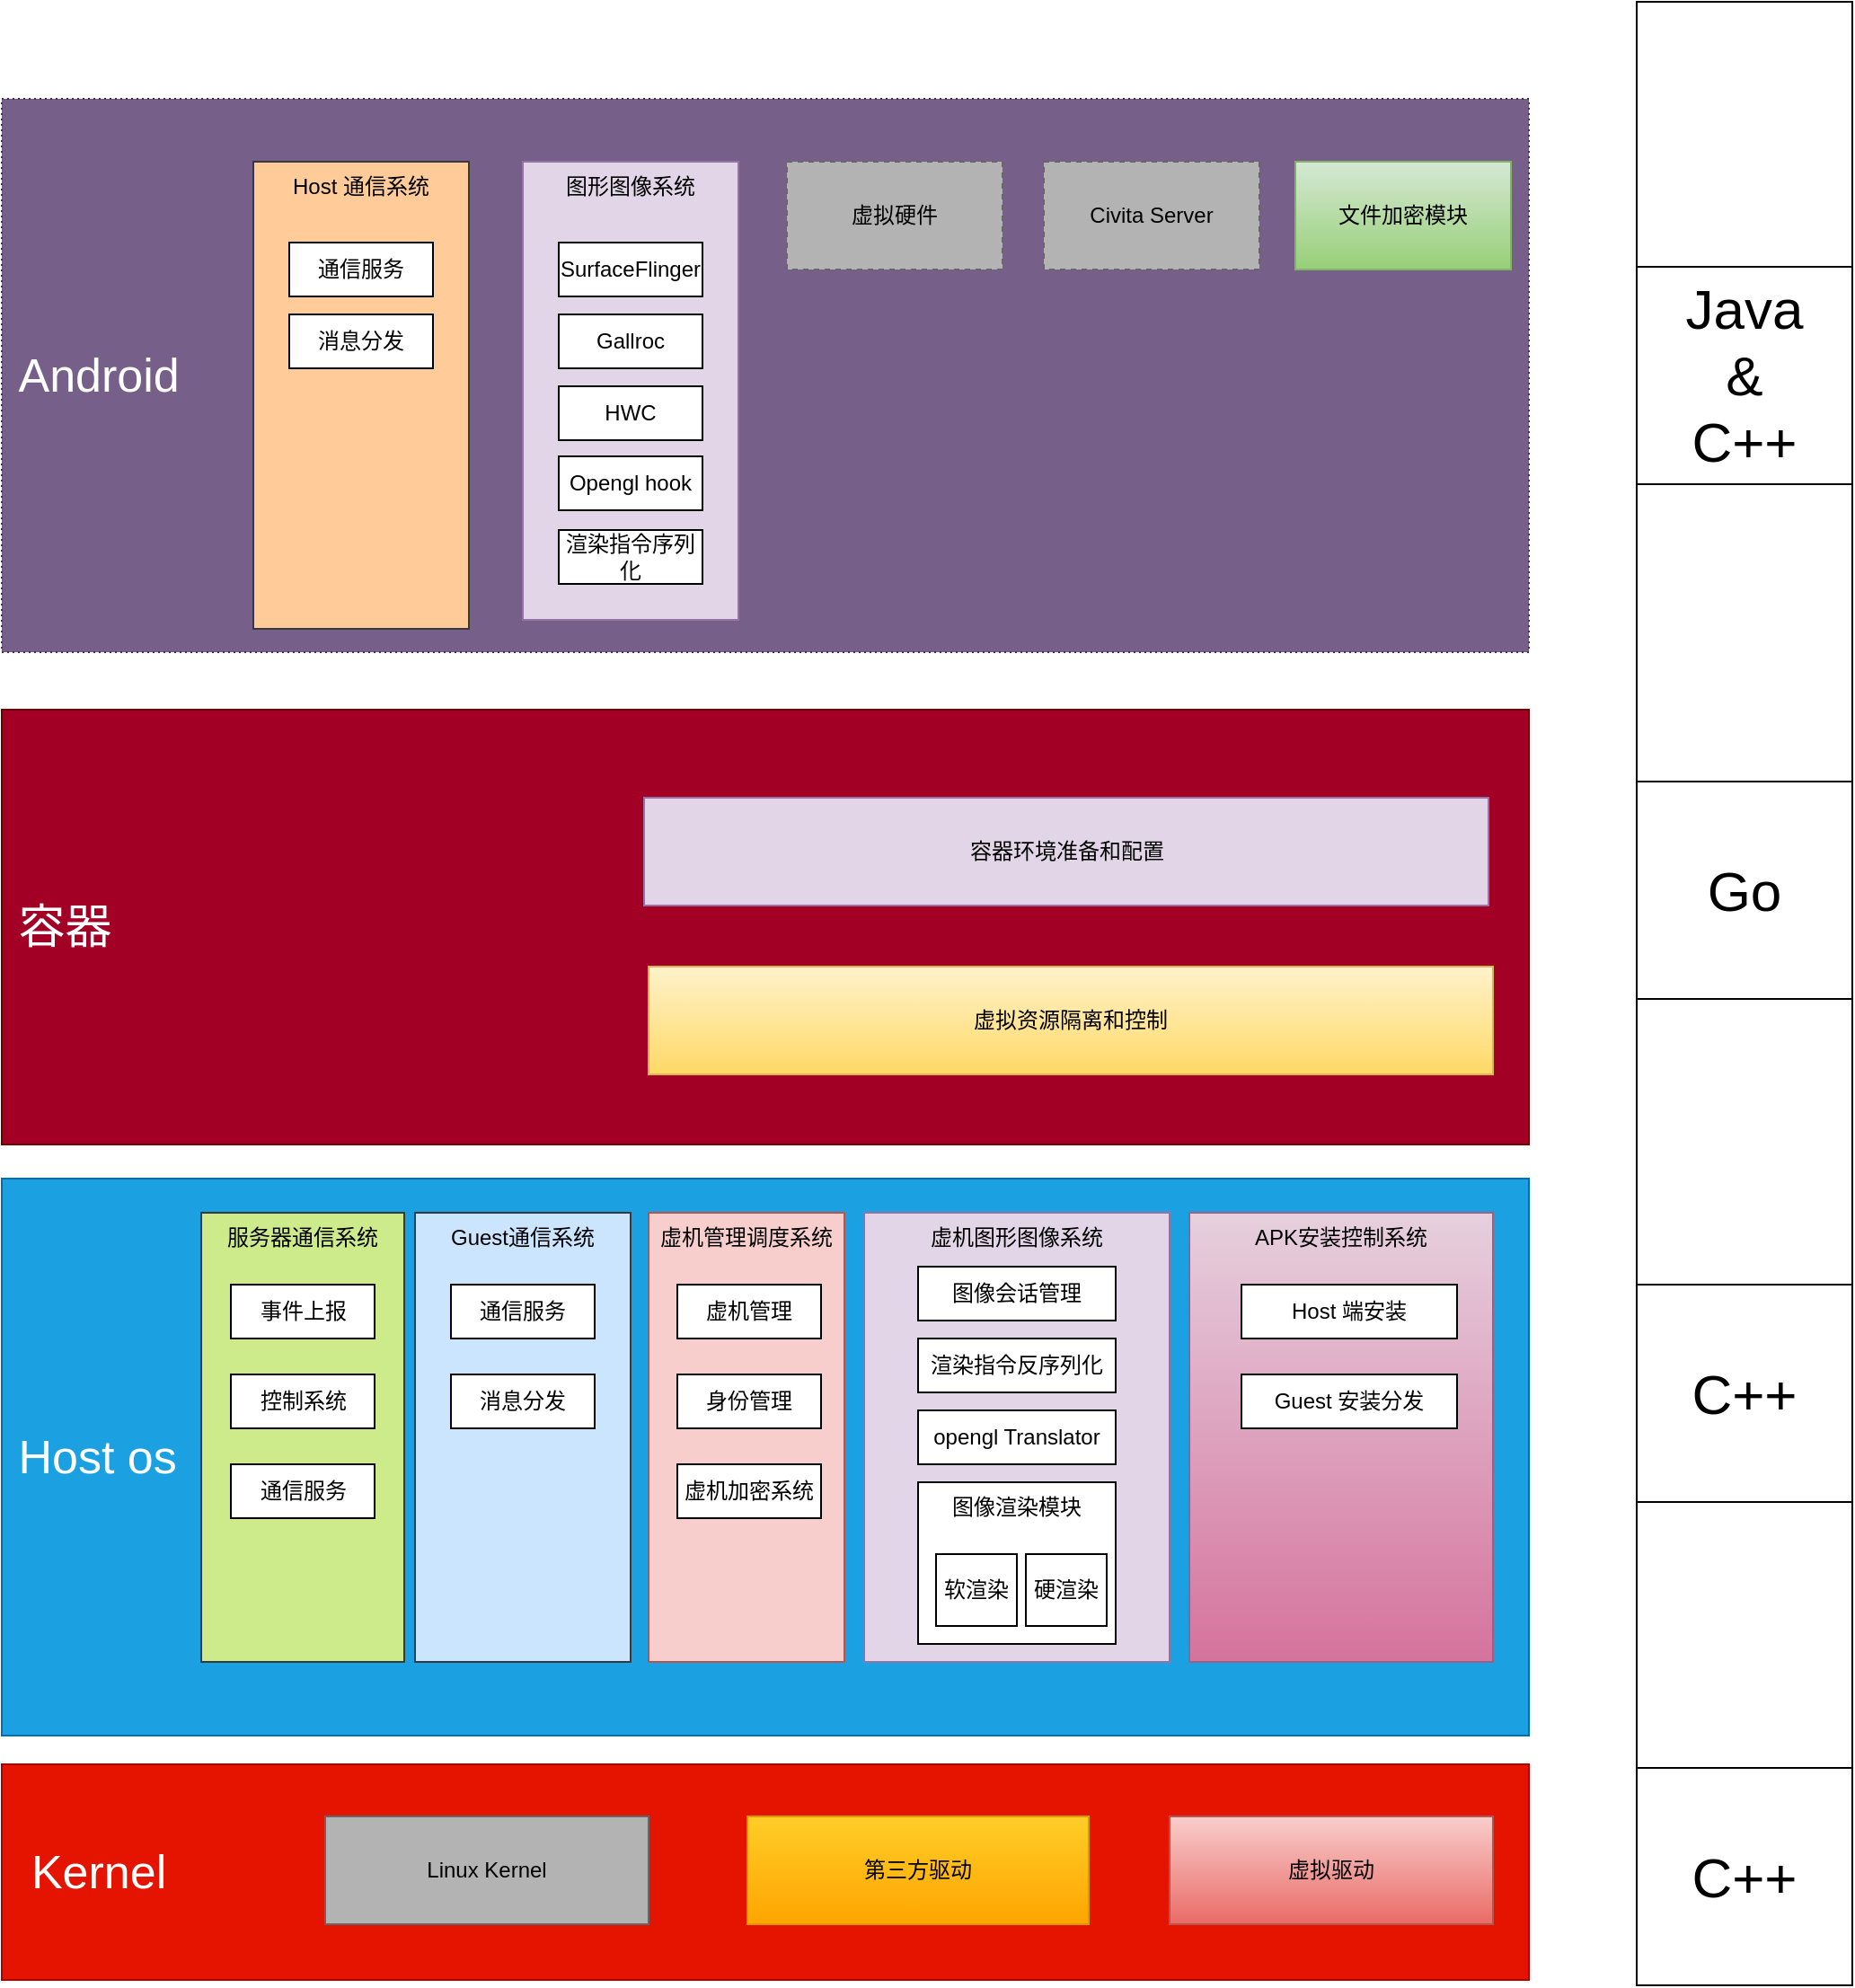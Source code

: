 <mxfile version="14.2.9" type="github">
  <diagram id="prtHgNgQTEPvFCAcTncT" name="Page-1">
    <mxGraphModel dx="1426" dy="890" grid="1" gridSize="10" guides="1" tooltips="1" connect="1" arrows="1" fold="1" page="1" pageScale="1" pageWidth="1100" pageHeight="850" math="0" shadow="0">
      <root>
        <mxCell id="0" />
        <mxCell id="1" parent="0" />
        <mxCell id="uRUTE57Q-J2DXaSNJVPR-22" value="&lt;font style=&quot;font-size: 26px&quot;&gt;&amp;nbsp; Kernel&lt;/font&gt;" style="rounded=0;whiteSpace=wrap;html=1;align=left;fillColor=#e51400;strokeColor=#B20000;fontColor=#ffffff;" parent="1" vertex="1">
          <mxGeometry x="40" y="1017" width="850" height="120" as="geometry" />
        </mxCell>
        <mxCell id="uRUTE57Q-J2DXaSNJVPR-25" value="&lt;span style=&quot;font-size: 26px&quot;&gt;&amp;nbsp;Host os&lt;/span&gt;" style="rounded=0;whiteSpace=wrap;html=1;align=left;fillColor=#1ba1e2;strokeColor=#006EAF;fontColor=#ffffff;" parent="1" vertex="1">
          <mxGeometry x="40" y="691" width="850" height="310" as="geometry" />
        </mxCell>
        <mxCell id="uRUTE57Q-J2DXaSNJVPR-26" value="Linux Kernel" style="rounded=0;whiteSpace=wrap;html=1;gradientColor=#b3b3b3;strokeColor=#666666;fillColor=#B3B3B3;" parent="1" vertex="1">
          <mxGeometry x="220" y="1046" width="180" height="60" as="geometry" />
        </mxCell>
        <mxCell id="uRUTE57Q-J2DXaSNJVPR-27" value="第三方驱动" style="rounded=0;whiteSpace=wrap;html=1;gradientColor=#ffa500;fillColor=#ffcd28;strokeColor=#d79b00;" parent="1" vertex="1">
          <mxGeometry x="455" y="1046" width="190" height="60" as="geometry" />
        </mxCell>
        <mxCell id="uRUTE57Q-J2DXaSNJVPR-28" value="虚拟驱动" style="rounded=0;whiteSpace=wrap;html=1;gradientColor=#ea6b66;fillColor=#f8cecc;strokeColor=#b85450;" parent="1" vertex="1">
          <mxGeometry x="690" y="1046" width="180" height="60" as="geometry" />
        </mxCell>
        <mxCell id="uRUTE57Q-J2DXaSNJVPR-30" value="虚机图形图像系统" style="rounded=0;whiteSpace=wrap;html=1;verticalAlign=top;fillColor=#e1d5e7;strokeColor=#9673a6;" parent="1" vertex="1">
          <mxGeometry x="520" y="710" width="170" height="250" as="geometry" />
        </mxCell>
        <mxCell id="uRUTE57Q-J2DXaSNJVPR-33" value="&lt;span style=&quot;font-size: 26px&quot;&gt;&amp;nbsp;Android&lt;/span&gt;" style="rounded=0;whiteSpace=wrap;html=1;align=left;fillColor=#76608a;strokeColor=#432D57;dashed=1;dashPattern=1 2;fontColor=#ffffff;" parent="1" vertex="1">
          <mxGeometry x="40" y="90" width="850" height="308" as="geometry" />
        </mxCell>
        <mxCell id="uRUTE57Q-J2DXaSNJVPR-34" value="Civita Server" style="rounded=0;whiteSpace=wrap;html=1;labelBackgroundColor=none;dashed=1;gradientColor=#b3b3b3;strokeColor=#666666;fillColor=#B3B3B3;" parent="1" vertex="1">
          <mxGeometry x="620" y="125" width="120" height="60" as="geometry" />
        </mxCell>
        <mxCell id="uRUTE57Q-J2DXaSNJVPR-35" value="虚拟硬件" style="rounded=0;whiteSpace=wrap;html=1;labelBackgroundColor=none;dashed=1;gradientColor=#b3b3b3;strokeColor=#666666;fillColor=#B3B3B3;" parent="1" vertex="1">
          <mxGeometry x="477" y="125" width="120" height="60" as="geometry" />
        </mxCell>
        <mxCell id="uRUTE57Q-J2DXaSNJVPR-36" value="Guest通信系统" style="rounded=0;whiteSpace=wrap;html=1;verticalAlign=top;fillColor=#cce5ff;strokeColor=#36393d;" parent="1" vertex="1">
          <mxGeometry x="270" y="710" width="120" height="250" as="geometry" />
        </mxCell>
        <mxCell id="uRUTE57Q-J2DXaSNJVPR-38" value="APK安装控制系统" style="rounded=0;whiteSpace=wrap;html=1;verticalAlign=top;gradientColor=#d5739d;fillColor=#e6d0de;strokeColor=#996185;" parent="1" vertex="1">
          <mxGeometry x="701" y="710" width="169" height="250" as="geometry" />
        </mxCell>
        <mxCell id="uRUTE57Q-J2DXaSNJVPR-39" value="图形图像系统" style="rounded=0;whiteSpace=wrap;html=1;verticalAlign=top;fillColor=#e1d5e7;strokeColor=#9673a6;" parent="1" vertex="1">
          <mxGeometry x="330" y="125" width="120" height="255" as="geometry" />
        </mxCell>
        <mxCell id="uRUTE57Q-J2DXaSNJVPR-40" value="Host 通信系统" style="rounded=0;whiteSpace=wrap;html=1;verticalAlign=top;fillColor=#ffcc99;strokeColor=#36393d;" parent="1" vertex="1">
          <mxGeometry x="180" y="125" width="120" height="260" as="geometry" />
        </mxCell>
        <mxCell id="uRUTE57Q-J2DXaSNJVPR-42" value="&lt;span style=&quot;font-size: 26px&quot;&gt;&amp;nbsp;容器&lt;/span&gt;" style="rounded=0;whiteSpace=wrap;html=1;align=left;fillColor=#a20025;strokeColor=#6F0000;fontColor=#ffffff;" parent="1" vertex="1">
          <mxGeometry x="40" y="430" width="850" height="242" as="geometry" />
        </mxCell>
        <mxCell id="uRUTE57Q-J2DXaSNJVPR-43" value="虚拟资源隔离和控制" style="rounded=0;whiteSpace=wrap;html=1;gradientColor=#ffd966;fillColor=#fff2cc;strokeColor=#d6b656;" parent="1" vertex="1">
          <mxGeometry x="400" y="573" width="470" height="60" as="geometry" />
        </mxCell>
        <mxCell id="uRUTE57Q-J2DXaSNJVPR-46" value="虚机管理调度系统" style="rounded=0;whiteSpace=wrap;html=1;verticalAlign=top;fillColor=#f8cecc;strokeColor=#b85450;" parent="1" vertex="1">
          <mxGeometry x="400" y="710" width="109" height="250" as="geometry" />
        </mxCell>
        <mxCell id="uRUTE57Q-J2DXaSNJVPR-47" value="服务器通信系统" style="rounded=0;whiteSpace=wrap;html=1;verticalAlign=top;fillColor=#cdeb8b;strokeColor=#36393d;" parent="1" vertex="1">
          <mxGeometry x="151" y="710" width="113" height="250" as="geometry" />
        </mxCell>
        <mxCell id="4JXuSO1Bq_UgXGjO87rY-16" value="事件上报" style="rounded=0;whiteSpace=wrap;html=1;" parent="1" vertex="1">
          <mxGeometry x="167.5" y="750" width="80" height="30" as="geometry" />
        </mxCell>
        <mxCell id="4JXuSO1Bq_UgXGjO87rY-17" value="控制系统" style="rounded=0;whiteSpace=wrap;html=1;" parent="1" vertex="1">
          <mxGeometry x="167.5" y="800" width="80" height="30" as="geometry" />
        </mxCell>
        <mxCell id="4JXuSO1Bq_UgXGjO87rY-18" value="通信服务" style="rounded=0;whiteSpace=wrap;html=1;" parent="1" vertex="1">
          <mxGeometry x="290" y="750" width="80" height="30" as="geometry" />
        </mxCell>
        <mxCell id="4JXuSO1Bq_UgXGjO87rY-19" value="消息分发" style="rounded=0;whiteSpace=wrap;html=1;" parent="1" vertex="1">
          <mxGeometry x="290" y="800" width="80" height="30" as="geometry" />
        </mxCell>
        <mxCell id="4JXuSO1Bq_UgXGjO87rY-20" value="虚机管理" style="rounded=0;whiteSpace=wrap;html=1;" parent="1" vertex="1">
          <mxGeometry x="416" y="750" width="80" height="30" as="geometry" />
        </mxCell>
        <mxCell id="4JXuSO1Bq_UgXGjO87rY-21" value="通信服务" style="rounded=0;whiteSpace=wrap;html=1;" parent="1" vertex="1">
          <mxGeometry x="167.5" y="850" width="80" height="30" as="geometry" />
        </mxCell>
        <mxCell id="4JXuSO1Bq_UgXGjO87rY-22" value="渲染指令反序列化" style="rounded=0;whiteSpace=wrap;html=1;" parent="1" vertex="1">
          <mxGeometry x="550" y="780" width="110" height="30" as="geometry" />
        </mxCell>
        <mxCell id="4JXuSO1Bq_UgXGjO87rY-24" value="opengl Translator" style="rounded=0;whiteSpace=wrap;html=1;" parent="1" vertex="1">
          <mxGeometry x="550" y="820" width="110" height="30" as="geometry" />
        </mxCell>
        <mxCell id="4JXuSO1Bq_UgXGjO87rY-26" value="图像会话管理" style="rounded=0;whiteSpace=wrap;html=1;" parent="1" vertex="1">
          <mxGeometry x="550" y="740" width="110" height="30" as="geometry" />
        </mxCell>
        <mxCell id="4JXuSO1Bq_UgXGjO87rY-27" value="图像渲染模块" style="rounded=0;whiteSpace=wrap;html=1;verticalAlign=top;" parent="1" vertex="1">
          <mxGeometry x="550" y="860" width="110" height="90" as="geometry" />
        </mxCell>
        <mxCell id="4JXuSO1Bq_UgXGjO87rY-28" value="Host 端安装" style="rounded=0;whiteSpace=wrap;html=1;" parent="1" vertex="1">
          <mxGeometry x="730" y="750" width="120" height="30" as="geometry" />
        </mxCell>
        <mxCell id="4JXuSO1Bq_UgXGjO87rY-29" value="身份管理" style="rounded=0;whiteSpace=wrap;html=1;" parent="1" vertex="1">
          <mxGeometry x="416" y="800" width="80" height="30" as="geometry" />
        </mxCell>
        <mxCell id="4JXuSO1Bq_UgXGjO87rY-32" value="Guest 安装分发" style="rounded=0;whiteSpace=wrap;html=1;" parent="1" vertex="1">
          <mxGeometry x="730" y="800" width="120" height="30" as="geometry" />
        </mxCell>
        <mxCell id="4JXuSO1Bq_UgXGjO87rY-40" value="软渲染" style="rounded=0;whiteSpace=wrap;html=1;" parent="1" vertex="1">
          <mxGeometry x="560" y="900" width="45" height="40" as="geometry" />
        </mxCell>
        <mxCell id="4JXuSO1Bq_UgXGjO87rY-41" value="硬渲染" style="rounded=0;whiteSpace=wrap;html=1;" parent="1" vertex="1">
          <mxGeometry x="610" y="900" width="45" height="40" as="geometry" />
        </mxCell>
        <mxCell id="4JXuSO1Bq_UgXGjO87rY-42" value="虚机加密系统" style="rounded=0;whiteSpace=wrap;html=1;" parent="1" vertex="1">
          <mxGeometry x="416" y="850" width="80" height="30" as="geometry" />
        </mxCell>
        <mxCell id="4JXuSO1Bq_UgXGjO87rY-43" value="文件加密模块" style="rounded=0;whiteSpace=wrap;html=1;gradientColor=#97d077;fillColor=#d5e8d4;strokeColor=#82b366;" parent="1" vertex="1">
          <mxGeometry x="760" y="125" width="120" height="60" as="geometry" />
        </mxCell>
        <mxCell id="4JXuSO1Bq_UgXGjO87rY-44" value="通信服务" style="rounded=0;whiteSpace=wrap;html=1;" parent="1" vertex="1">
          <mxGeometry x="200" y="170" width="80" height="30" as="geometry" />
        </mxCell>
        <mxCell id="4JXuSO1Bq_UgXGjO87rY-45" value="消息分发" style="rounded=0;whiteSpace=wrap;html=1;" parent="1" vertex="1">
          <mxGeometry x="200" y="210" width="80" height="30" as="geometry" />
        </mxCell>
        <mxCell id="4JXuSO1Bq_UgXGjO87rY-46" value="SurfaceFlinger" style="rounded=0;whiteSpace=wrap;html=1;" parent="1" vertex="1">
          <mxGeometry x="350" y="170" width="80" height="30" as="geometry" />
        </mxCell>
        <mxCell id="4JXuSO1Bq_UgXGjO87rY-47" value="Gallroc" style="rounded=0;whiteSpace=wrap;html=1;" parent="1" vertex="1">
          <mxGeometry x="350" y="210" width="80" height="30" as="geometry" />
        </mxCell>
        <mxCell id="4JXuSO1Bq_UgXGjO87rY-48" value="HWC" style="rounded=0;whiteSpace=wrap;html=1;" parent="1" vertex="1">
          <mxGeometry x="350" y="250" width="80" height="30" as="geometry" />
        </mxCell>
        <mxCell id="4JXuSO1Bq_UgXGjO87rY-49" value="Opengl hook" style="rounded=0;whiteSpace=wrap;html=1;" parent="1" vertex="1">
          <mxGeometry x="350" y="289" width="80" height="30" as="geometry" />
        </mxCell>
        <mxCell id="4JXuSO1Bq_UgXGjO87rY-50" value="渲染指令序列化" style="rounded=0;whiteSpace=wrap;html=1;" parent="1" vertex="1">
          <mxGeometry x="350" y="330" width="80" height="30" as="geometry" />
        </mxCell>
        <mxCell id="Zp0K--yBvD5XgPpYUhj5-1" value="容器环境准备和配置" style="rounded=0;whiteSpace=wrap;html=1;fillColor=#e1d5e7;strokeColor=#9673a6;" vertex="1" parent="1">
          <mxGeometry x="397.5" y="479" width="470" height="60" as="geometry" />
        </mxCell>
        <mxCell id="Zp0K--yBvD5XgPpYUhj5-3" value="" style="rounded=0;whiteSpace=wrap;html=1;" vertex="1" parent="1">
          <mxGeometry x="950" y="36" width="120" height="1104" as="geometry" />
        </mxCell>
        <mxCell id="Zp0K--yBvD5XgPpYUhj5-4" value="Java&lt;br&gt;&amp;amp;&lt;br&gt;C++" style="rounded=0;whiteSpace=wrap;html=1;fontSize=31;" vertex="1" parent="1">
          <mxGeometry x="950" y="183.5" width="120" height="121" as="geometry" />
        </mxCell>
        <mxCell id="Zp0K--yBvD5XgPpYUhj5-5" value="C++" style="rounded=0;whiteSpace=wrap;html=1;fontSize=31;" vertex="1" parent="1">
          <mxGeometry x="950" y="750" width="120" height="121" as="geometry" />
        </mxCell>
        <mxCell id="Zp0K--yBvD5XgPpYUhj5-6" value="Go" style="rounded=0;whiteSpace=wrap;html=1;fontSize=31;" vertex="1" parent="1">
          <mxGeometry x="950" y="470" width="120" height="121" as="geometry" />
        </mxCell>
        <mxCell id="Zp0K--yBvD5XgPpYUhj5-7" value="C++" style="rounded=0;whiteSpace=wrap;html=1;fontSize=31;" vertex="1" parent="1">
          <mxGeometry x="950" y="1019" width="120" height="121" as="geometry" />
        </mxCell>
      </root>
    </mxGraphModel>
  </diagram>
</mxfile>
